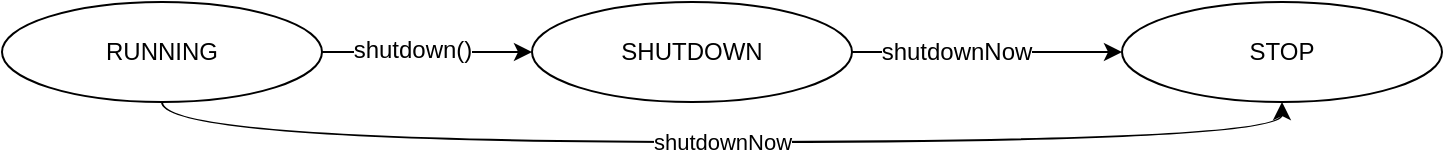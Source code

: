 <mxfile version="10.7.6" type="github"><diagram id="5uom3dIiJE_-3riPG9X3" name="Page-1"><mxGraphModel dx="886" dy="544" grid="1" gridSize="10" guides="1" tooltips="1" connect="1" arrows="1" fold="1" page="1" pageScale="1" pageWidth="827" pageHeight="1169" math="0" shadow="0"><root><mxCell id="0"/><mxCell id="1" parent="0"/><mxCell id="vW3wUw8ZAx5Pii9B7SXr-3" style="edgeStyle=orthogonalEdgeStyle;rounded=0;orthogonalLoop=1;jettySize=auto;html=1;exitX=1;exitY=0.5;exitDx=0;exitDy=0;entryX=0;entryY=0.5;entryDx=0;entryDy=0;" edge="1" parent="1" source="vW3wUw8ZAx5Pii9B7SXr-1" target="vW3wUw8ZAx5Pii9B7SXr-2"><mxGeometry relative="1" as="geometry"/></mxCell><mxCell id="vW3wUw8ZAx5Pii9B7SXr-7" value="shutdown()" style="text;html=1;resizable=0;points=[];align=center;verticalAlign=middle;labelBackgroundColor=#ffffff;" vertex="1" connectable="0" parent="vW3wUw8ZAx5Pii9B7SXr-3"><mxGeometry x="-0.143" y="1" relative="1" as="geometry"><mxPoint as="offset"/></mxGeometry></mxCell><mxCell id="vW3wUw8ZAx5Pii9B7SXr-9" value="shutdownNow" style="edgeStyle=orthogonalEdgeStyle;curved=1;rounded=0;orthogonalLoop=1;jettySize=auto;html=1;exitX=0.5;exitY=1;exitDx=0;exitDy=0;entryX=0.5;entryY=1;entryDx=0;entryDy=0;" edge="1" parent="1" source="vW3wUw8ZAx5Pii9B7SXr-1" target="vW3wUw8ZAx5Pii9B7SXr-4"><mxGeometry relative="1" as="geometry"/></mxCell><mxCell id="vW3wUw8ZAx5Pii9B7SXr-1" value="RUNNING" style="ellipse;whiteSpace=wrap;html=1;" vertex="1" parent="1"><mxGeometry x="10" y="120" width="160" height="50" as="geometry"/></mxCell><mxCell id="vW3wUw8ZAx5Pii9B7SXr-5" style="edgeStyle=orthogonalEdgeStyle;rounded=0;orthogonalLoop=1;jettySize=auto;html=1;exitX=1;exitY=0.5;exitDx=0;exitDy=0;entryX=0;entryY=0.5;entryDx=0;entryDy=0;" edge="1" parent="1" source="vW3wUw8ZAx5Pii9B7SXr-2" target="vW3wUw8ZAx5Pii9B7SXr-4"><mxGeometry relative="1" as="geometry"/></mxCell><mxCell id="vW3wUw8ZAx5Pii9B7SXr-8" value="shutdownNow" style="text;html=1;resizable=0;points=[];align=center;verticalAlign=middle;labelBackgroundColor=#ffffff;" vertex="1" connectable="0" parent="vW3wUw8ZAx5Pii9B7SXr-5"><mxGeometry x="-0.238" relative="1" as="geometry"><mxPoint as="offset"/></mxGeometry></mxCell><mxCell id="vW3wUw8ZAx5Pii9B7SXr-2" value="SHUTDOWN" style="ellipse;whiteSpace=wrap;html=1;" vertex="1" parent="1"><mxGeometry x="275" y="120" width="160" height="50" as="geometry"/></mxCell><mxCell id="vW3wUw8ZAx5Pii9B7SXr-4" value="STOP" style="ellipse;whiteSpace=wrap;html=1;" vertex="1" parent="1"><mxGeometry x="570" y="120" width="160" height="50" as="geometry"/></mxCell></root></mxGraphModel></diagram></mxfile>